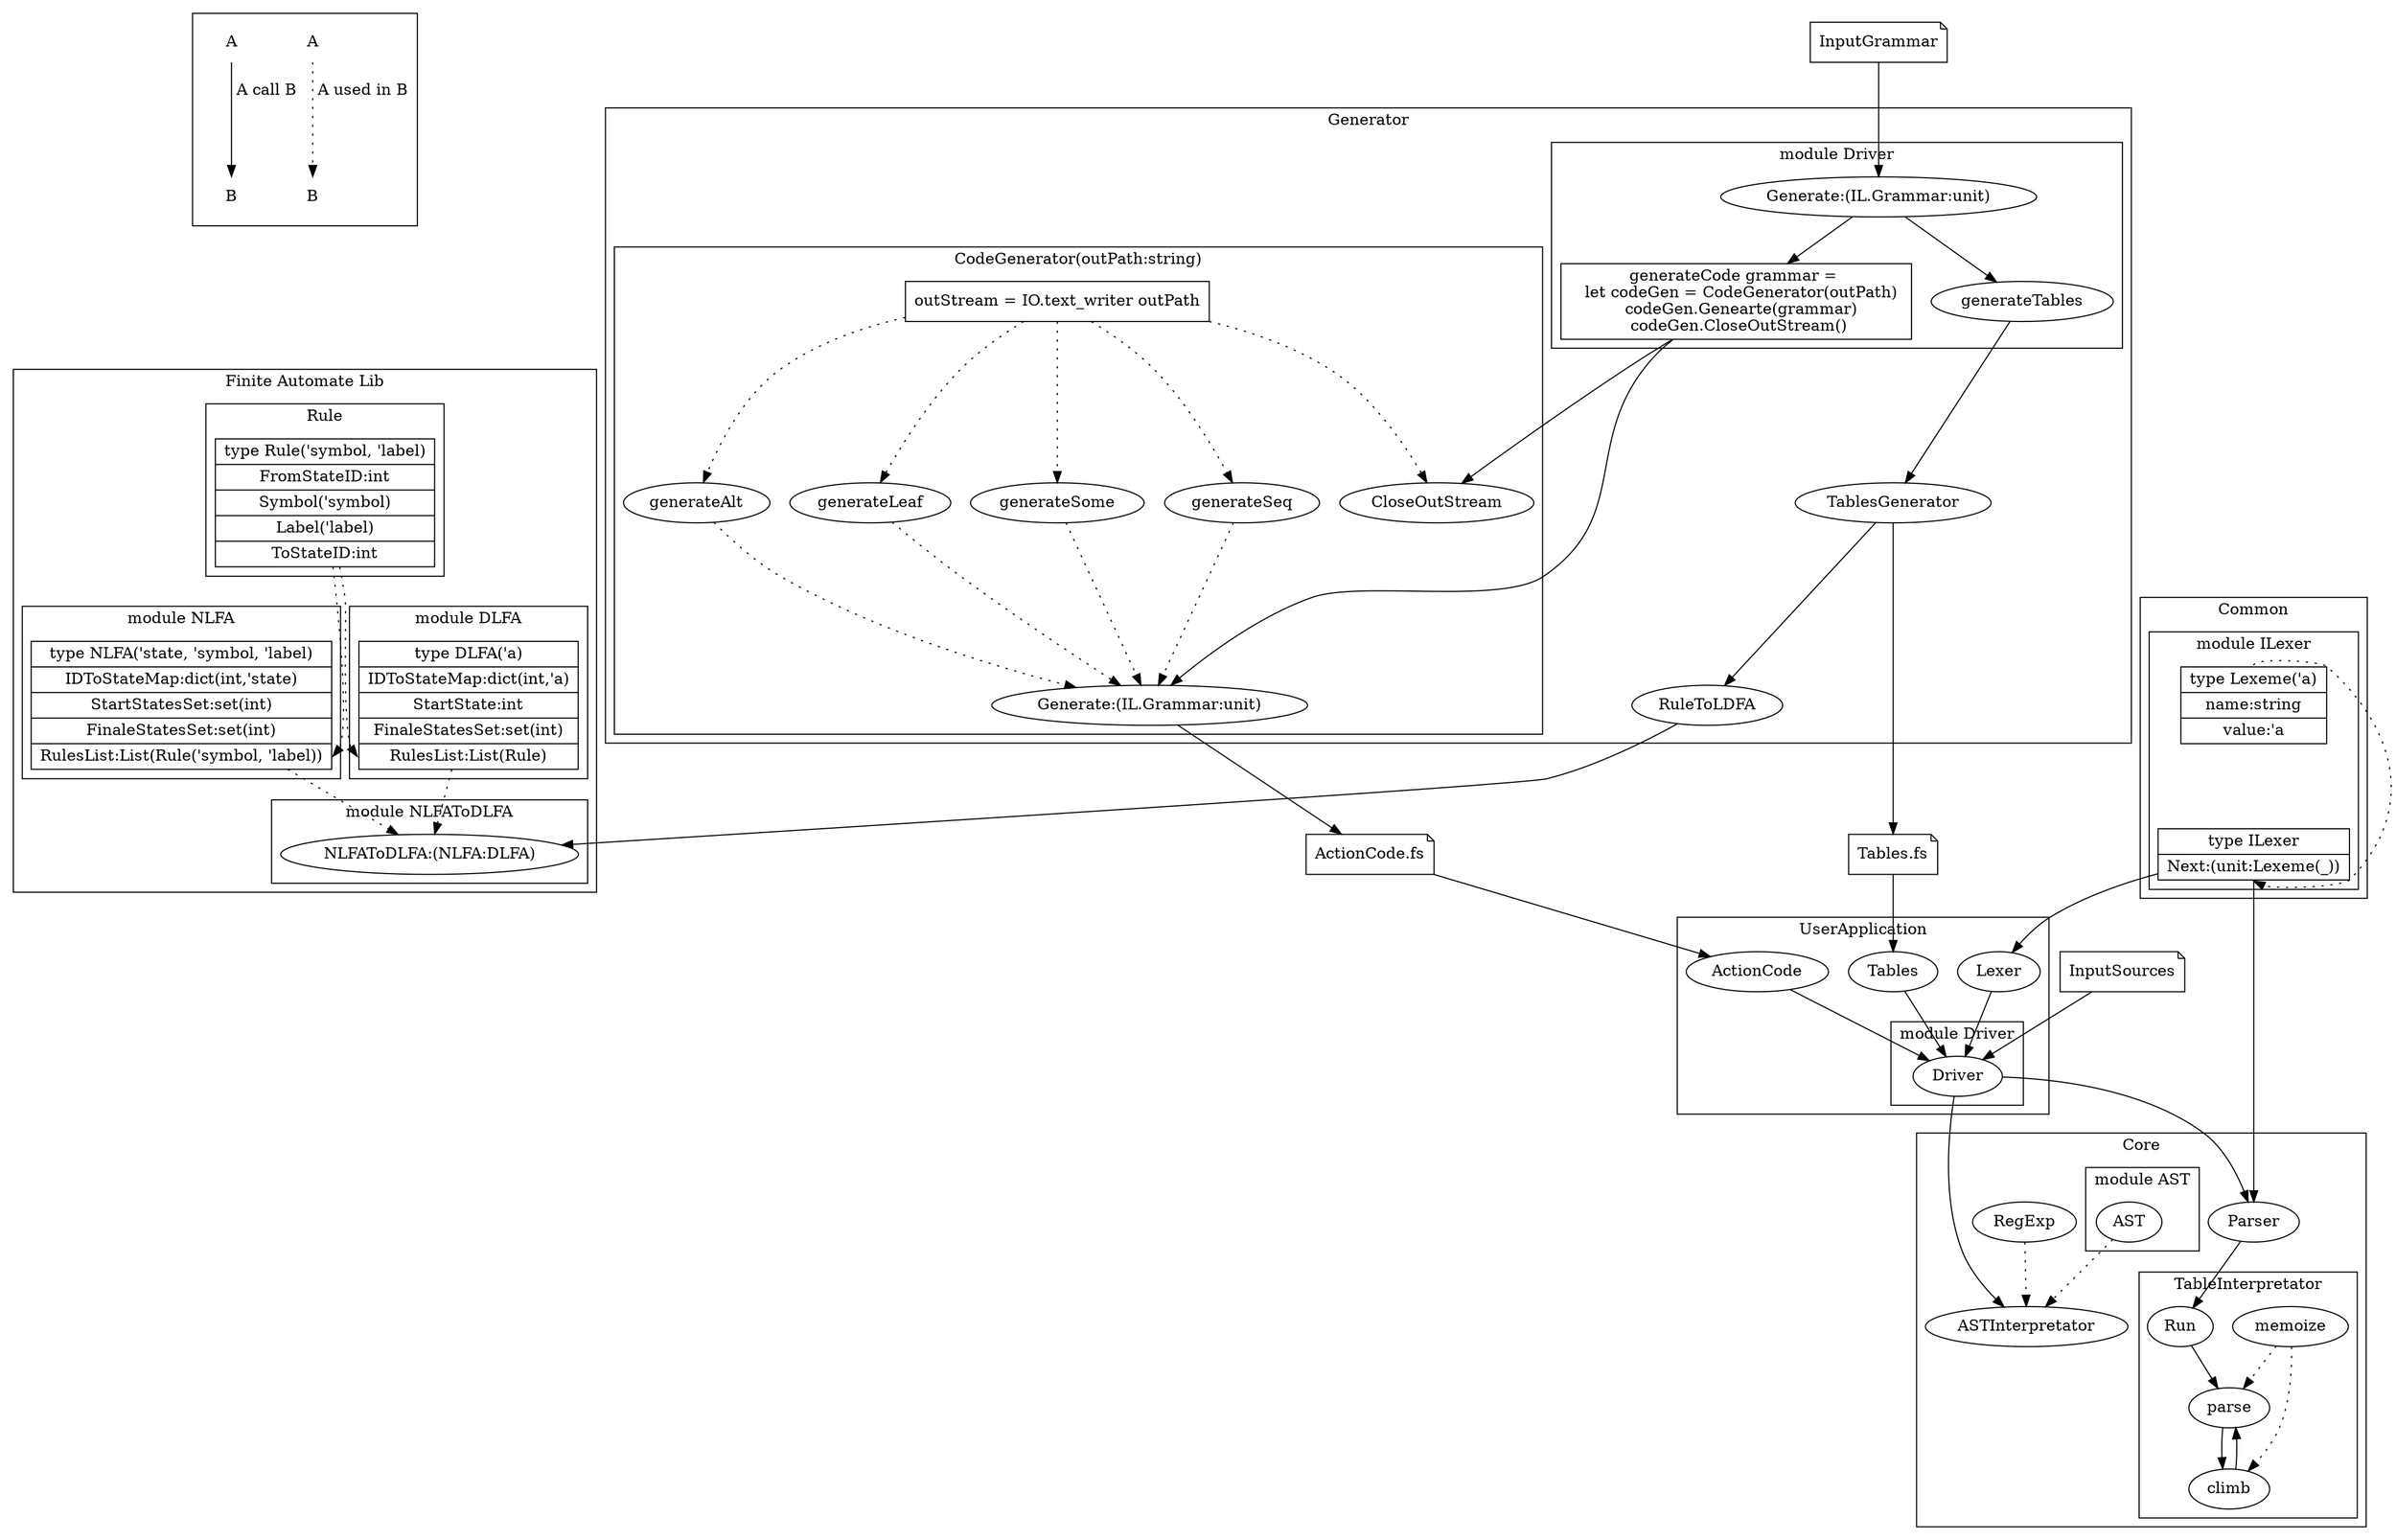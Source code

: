 digraph RACCStructure
{        
        subgraph cluster_Help
        {
                x1 [shape = none, label = "A"];
                x2 [shape = none, label = "B"];
                x1 -> x2 [style = dotted, label = " A used in B"];

                x3 [shape = none, label = "A"];
                x4 [shape = none, label = "B"];
                x3 -> x4 [label = " A call B"];                
        }
        

        InputSources [shape = note];
        InputGrammar [shape = note];
        f_ActionCode [shape = note, label = "ActionCode.fs"];
        f_Tables [shape = note, label = "Tables.fs"];

        subgraph cluster_UserApplication
        {
                label="UserApplication";
                Tables;
                ActionCode;

                subgraph cluster_ua_Driver
                {
                        label = "module Driver";
                        Driver;
                }

                Lexer;
                Tables -> Driver;                      
                ActionCode -> Driver;
                Lexer -> Driver;
        }

        ILexer -> Lexer;
        Driver -> Parser;
        Driver -> ASTInterpretator;
        InputSources -> Driver;
        
        subgraph cluster_Generator
        {
                label="Generator";                
                TablesGenerator;

                subgraph cluster_g_Driver
                {
                        label = "module Driver";

                        Generate [label = "Generate:(IL.Grammar:unit)"];                        
                        generateCode [shape = box, label = "generateCode grammar = \n   let codeGen = CodeGenerator(outPath) \n   codeGen.Genearte(grammar) \n codeGen.CloseOutStream()"];
                        generateTables;

                        Generate -> generateCode;
                        Generate -> generateTables;                        
                }

                generateCode -> CloseOutStream;
                outStream -> CloseOutStream [style = dotted];

                subgraph cluster_CodeGenerator
                {
                        label = "CodeGenerator(outPath:string)";
                        GenerateCode [label = "Generate:(IL.Grammar:unit)"];                        
                        generateAlt;
                        generateSeq;
                        generateLeaf;
                        generateSome;
                        generateAlt -> GenerateCode [style = dotted];
                        generateSeq -> GenerateCode [style = dotted];
                        generateLeaf -> GenerateCode [style = dotted];
                        generateSome -> GenerateCode [style = dotted];                        
                        outStream [shape=rec, label = "outStream = IO.text_writer outPath"];
                        outStream -> generateAlt [style = dotted];
                        outStream -> generateSeq [style = dotted];
                        outStream -> generateLeaf [style = dotted];
                        outStream -> generateSome [style = dotted];
                        CloseOutStream;
                }                                          
                
                RuleToLDFA;
                generateCode -> GenerateCode;
                generateTables -> TablesGenerator;
                TablesGenerator -> RuleToLDFA;
        }
        
        TablesGenerator -> f_Tables
        InputGrammar -> Generate;
        RuleToLDFA -> NLFAToDLFA;        
        GenerateCode -> f_ActionCode;
        f_ActionCode -> ActionCode;
        f_Tables -> Tables

        subgraph cluster_Core
        {
                label="Core";
                Parser;
                ASTInterpretator; 
                RegExp;

                RegExp -> ASTInterpretator [style = dotted];

                subgraph cluster_TableInterpretator
                {
                        label = "TableInterpretator";
                        memoize;
                        parse;
                        climb;
                        TableInterpretator [label = "Run"];
                        
                        TableInterpretator -> parse;
                        parse -> climb;
                        climb -> parse;
                        memoize -> climb [style = dotted];
                        memoize -> parse [style = dotted];

                }

                subgraph cluster_AST
                {
                        label = "module AST"
                        AST;
                }
                
                
                AST -> ASTInterpretator [style = dotted];
                Parser -> TableInterpretator
        }

        ILexer -> Parser;
        
        subgraph cluster_Common
        {
                label="Common";

                subgraph cluster_ILexer
                {
                        label = "module ILexer";
                        ILexer [  shape = record
                                , label = "{<title> type ILexer | <next> Next:(unit:Lexeme(_))}"];
                        Lexeme [  shape = record
                                , label = "{<title> type Lexeme('a) | <l_name>  name:string | <value>  value:'a}"];
                        Lexeme:title -> ILexer:next [style = dotted];
                }                
        }
        
        subgraph cluster_FALib
        {
                label="Finite Automate Lib";


/*subgraph cluster_FA
{
label = "module FA";
}*/
                subgraph cluster_Rule
                {
                        label = "Rule"
                        Rule[  shape = record
                             , label = "{<title> type Rule('symbol, 'label) | <from>  FromStateID:int | <symbol>  Symbol('symbol) | <label>  Label('label) | <to> ToStateID:int}"];
                }

                subgraph cluster_NLFA
                {
                        label = "module NLFA";
                        NLFA [  shape = record
                              , label = "{ <title> type NLFA('state, 'symbol, 'label) | <IDToStateMap>  IDToStateMap:dict(int,'state) | <startStatesSet>  StartStatesSet:set(int) | <finaleStatesSet>  FinaleStatesSet:set(int) | <rulesList>  RulesList:List(Rule('symbol, 'label))}"];
                }
                
                Rule -> NLFA:rulesList [style = dotted];

                subgraph cluster_DLFA
                {
                        label = "module DLFA";
                        DLFA [  shape = record
                              , label = "{ <title> type DLFA('a) | <IDToStateMap>  IDToStateMap:dict(int,'a) | <startState>  StartState:int | <finaleStatesSet>  FinaleStatesSet:set(int) | <rulesList>  RulesList:List(Rule)}"];
                }

                Rule -> DLFA:rulesList [style = dotted];

                subgraph cluster_NLFAToDLFA
                {
                        label = "module NLFAToDLFA";
                        NLFAToDLFA [label = "NLFAToDLFA:(NLFA:DLFA)"];
                }

                NLFA -> NLFAToDLFA [style = dotted];
                DLFA -> NLFAToDLFA [style = dotted];
        }

}
